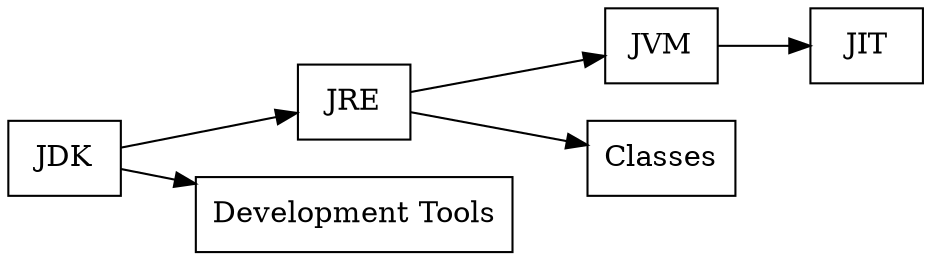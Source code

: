 digraph JavaArchitecture{
  rankdir=LR;
  JDK [label = "JDK", shape = box]
  JRE [label = "JRE", shape = box]
  JVM [label = "JVM", shape = box]
  JIT [label = "JIT", shape = box]
  DevTools [label = "Development Tools", shape = box]
  Class [label = "Classes", shape = box]
  JDK -> JRE -> JVM -> JIT;
  JDK -> DevTools;
  JRE -> Class;
}

/*
    JDK (Java Development Kit) - набор для разработки Java-приложений. Включает в себя:
    компилятор, утилиты для отладки, документацию, и JRE.
    JRE (Java Runtime Environment) - набор программных компонентов для запуска Java-приложений. Включает в себя:
    стандартные классы Java, и JVM.
    JVM (Java Virtual Machine) - виртуальная машина Java, которая выполняет программу. Содержит в себе JIT.
    JIT (Just-In-Time) - компиляция "на лету", которая преобразует исходный код программы в байт-код,
    непосредственно, во время выполнения.
*/